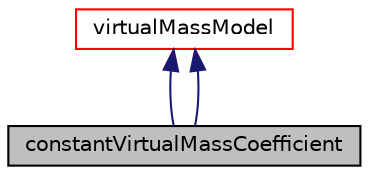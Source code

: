 digraph "constantVirtualMassCoefficient"
{
  bgcolor="transparent";
  edge [fontname="Helvetica",fontsize="10",labelfontname="Helvetica",labelfontsize="10"];
  node [fontname="Helvetica",fontsize="10",shape=record];
  Node3 [label="constantVirtualMassCoefficient",height=0.2,width=0.4,color="black", fillcolor="grey75", style="filled", fontcolor="black"];
  Node4 -> Node3 [dir="back",color="midnightblue",fontsize="10",style="solid",fontname="Helvetica"];
  Node4 [label="virtualMassModel",height=0.2,width=0.4,color="red",URL="$a02560.html"];
  Node4 -> Node3 [dir="back",color="midnightblue",fontsize="10",style="solid",fontname="Helvetica"];
}
